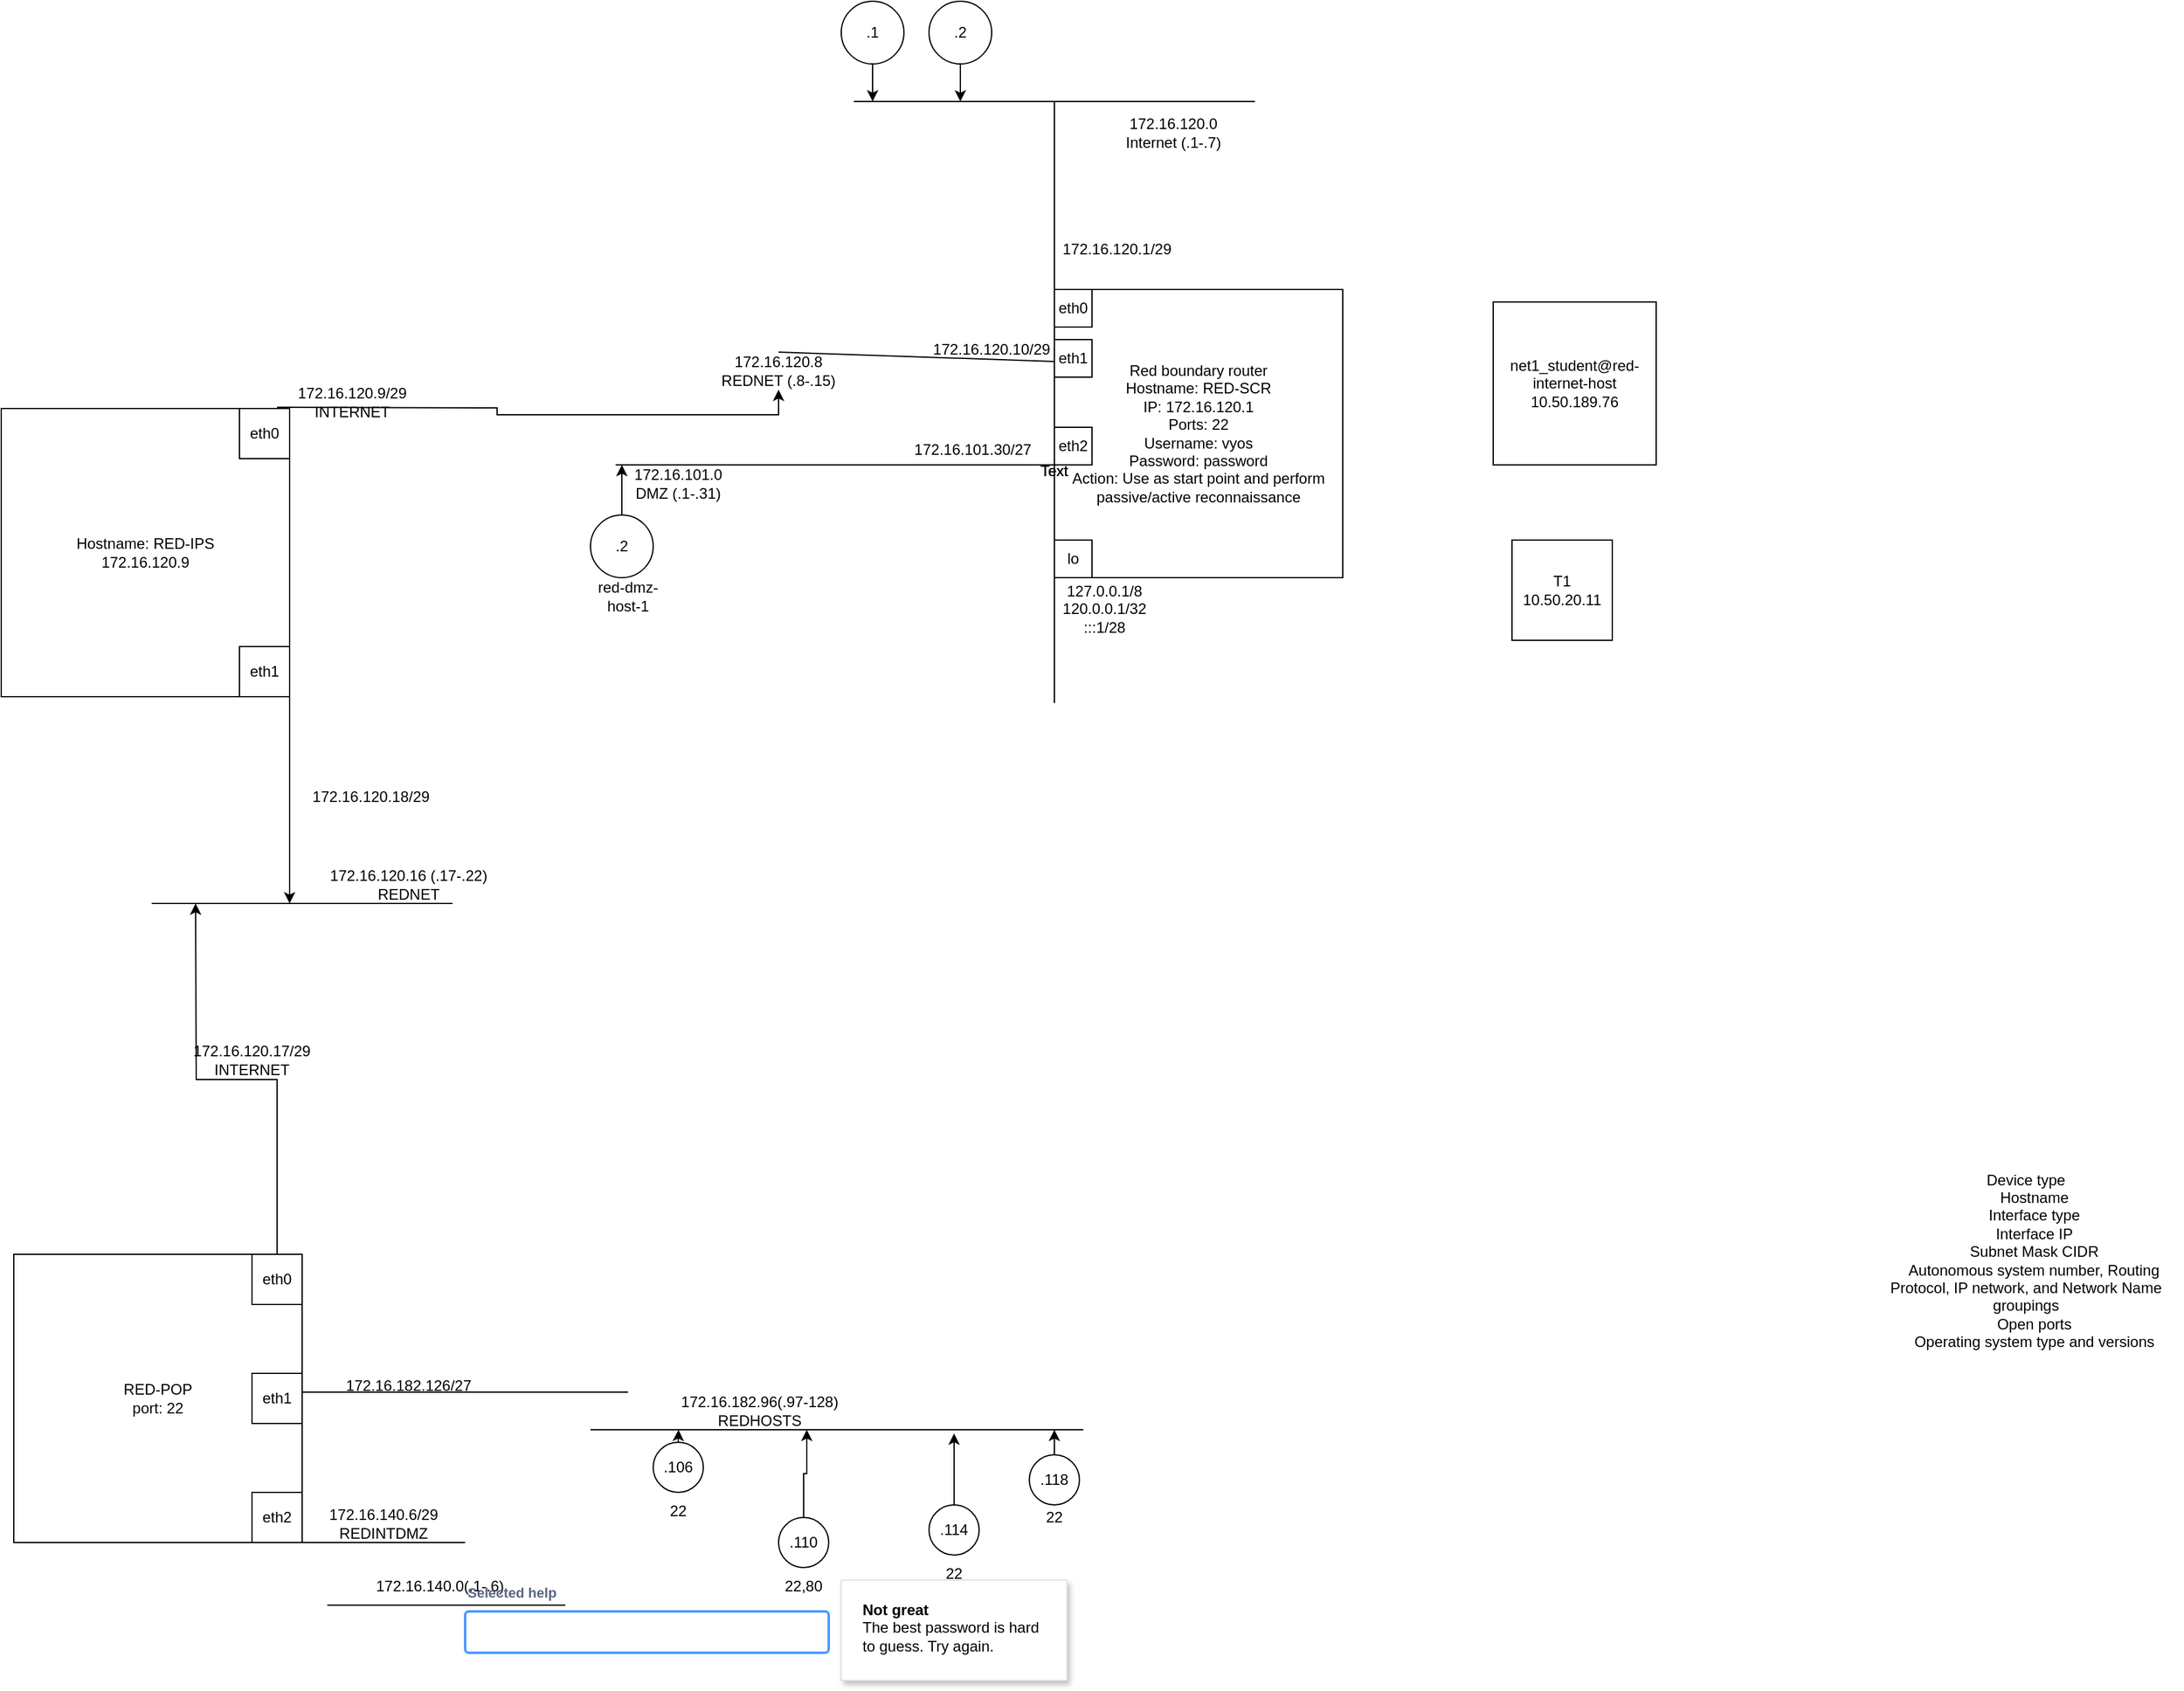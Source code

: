 <mxfile version="28.1.0">
  <diagram name="Page-1" id="rwGODxcroQpbOoM4j51V">
    <mxGraphModel dx="1420" dy="551" grid="1" gridSize="10" guides="1" tooltips="1" connect="1" arrows="1" fold="1" page="1" pageScale="1" pageWidth="850" pageHeight="1100" math="0" shadow="0">
      <root>
        <mxCell id="0" />
        <mxCell id="1" parent="0" />
        <mxCell id="C2pcxlZxwBUgvvPZfeJz-1" value="&lt;div&gt;net1_student@red-internet-host&lt;/div&gt;10.50.189.76" style="whiteSpace=wrap;html=1;aspect=fixed;" vertex="1" parent="1">
          <mxGeometry x="370" y="320" width="130" height="130" as="geometry" />
        </mxCell>
        <mxCell id="C2pcxlZxwBUgvvPZfeJz-4" value="&lt;div&gt;Device type&lt;/div&gt;&lt;div&gt;&amp;nbsp; &amp;nbsp; Hostname&lt;/div&gt;&lt;div&gt;&amp;nbsp; &amp;nbsp; Interface type&lt;/div&gt;&lt;div&gt;&amp;nbsp; &amp;nbsp; Interface IP&lt;/div&gt;&lt;div&gt;&amp;nbsp; &amp;nbsp; Subnet Mask CIDR&lt;/div&gt;&lt;div&gt;&amp;nbsp; &amp;nbsp; Autonomous system number, Routing Protocol, IP network, and Network Name groupings&lt;/div&gt;&lt;div&gt;&amp;nbsp; &amp;nbsp; Open ports&lt;/div&gt;&lt;div&gt;&amp;nbsp; &amp;nbsp; Operating system type and versions&lt;/div&gt;" style="text;html=1;align=center;verticalAlign=middle;whiteSpace=wrap;rounded=0;" vertex="1" parent="1">
          <mxGeometry x="670" y="1000" width="250" height="170" as="geometry" />
        </mxCell>
        <mxCell id="C2pcxlZxwBUgvvPZfeJz-5" value="T1&lt;div&gt;10.50.20.11&lt;/div&gt;" style="whiteSpace=wrap;html=1;aspect=fixed;" vertex="1" parent="1">
          <mxGeometry x="385" y="510" width="80" height="80" as="geometry" />
        </mxCell>
        <mxCell id="C2pcxlZxwBUgvvPZfeJz-7" value="Red boundary router&lt;div&gt;&lt;div&gt;Hostname: RED-SCR&lt;/div&gt;&lt;div&gt;IP: 172.16.120.1&lt;/div&gt;&lt;div&gt;Ports: 22&lt;/div&gt;&lt;div&gt;Username: vyos&lt;/div&gt;&lt;div&gt;Password: password&lt;/div&gt;&lt;div&gt;Action: Use as start point and perform passive/active reconnaissance&lt;/div&gt;&lt;/div&gt;" style="whiteSpace=wrap;html=1;aspect=fixed;" vertex="1" parent="1">
          <mxGeometry x="20" y="310" width="230" height="230" as="geometry" />
        </mxCell>
        <mxCell id="C2pcxlZxwBUgvvPZfeJz-8" value="" style="endArrow=none;html=1;rounded=0;" edge="1" parent="1">
          <mxGeometry width="50" height="50" relative="1" as="geometry">
            <mxPoint x="20" y="310" as="sourcePoint" />
            <mxPoint x="20" y="160" as="targetPoint" />
          </mxGeometry>
        </mxCell>
        <mxCell id="C2pcxlZxwBUgvvPZfeJz-9" value="" style="endArrow=none;html=1;rounded=0;entryX=0;entryY=0.25;entryDx=0;entryDy=0;" edge="1" parent="1" target="C2pcxlZxwBUgvvPZfeJz-7">
          <mxGeometry width="50" height="50" relative="1" as="geometry">
            <mxPoint x="-200" y="360" as="sourcePoint" />
            <mxPoint x="20" y="346.8" as="targetPoint" />
          </mxGeometry>
        </mxCell>
        <mxCell id="C2pcxlZxwBUgvvPZfeJz-10" value="" style="endArrow=none;html=1;rounded=0;" edge="1" parent="1">
          <mxGeometry width="50" height="50" relative="1" as="geometry">
            <mxPoint x="-330" y="450" as="sourcePoint" />
            <mxPoint x="20" y="450" as="targetPoint" />
          </mxGeometry>
        </mxCell>
        <mxCell id="C2pcxlZxwBUgvvPZfeJz-11" value="" style="endArrow=none;html=1;rounded=0;" edge="1" parent="1">
          <mxGeometry width="50" height="50" relative="1" as="geometry">
            <mxPoint x="20" y="640" as="sourcePoint" />
            <mxPoint x="20" y="490" as="targetPoint" />
          </mxGeometry>
        </mxCell>
        <mxCell id="C2pcxlZxwBUgvvPZfeJz-13" value="172.16.120.1/29&lt;div&gt;&lt;br&gt;&lt;/div&gt;" style="text;html=1;align=center;verticalAlign=middle;whiteSpace=wrap;rounded=0;" vertex="1" parent="1">
          <mxGeometry x="20" y="270" width="100" height="30" as="geometry" />
        </mxCell>
        <mxCell id="C2pcxlZxwBUgvvPZfeJz-14" value="172.16.120.10/29&lt;div&gt;&lt;br&gt;&lt;/div&gt;" style="text;html=1;align=center;verticalAlign=middle;whiteSpace=wrap;rounded=0;" vertex="1" parent="1">
          <mxGeometry x="-80" y="350" width="100" height="30" as="geometry" />
        </mxCell>
        <mxCell id="C2pcxlZxwBUgvvPZfeJz-15" value="172.16.101.30/27&lt;div&gt;&lt;br&gt;&lt;/div&gt;" style="text;html=1;align=center;verticalAlign=middle;whiteSpace=wrap;rounded=0;" vertex="1" parent="1">
          <mxGeometry x="-90" y="430" width="90" height="30" as="geometry" />
        </mxCell>
        <mxCell id="C2pcxlZxwBUgvvPZfeJz-18" value="127.0.0.1/8&lt;div&gt;120.0.0.1/32&lt;/div&gt;&lt;div&gt;:::1/28&lt;/div&gt;" style="text;html=1;align=center;verticalAlign=middle;whiteSpace=wrap;rounded=0;" vertex="1" parent="1">
          <mxGeometry x="30" y="550" width="60" height="30" as="geometry" />
        </mxCell>
        <mxCell id="C2pcxlZxwBUgvvPZfeJz-19" value="lo" style="rounded=0;whiteSpace=wrap;html=1;" vertex="1" parent="1">
          <mxGeometry x="20" y="510" width="30" height="30" as="geometry" />
        </mxCell>
        <mxCell id="C2pcxlZxwBUgvvPZfeJz-20" value="eth2" style="rounded=0;whiteSpace=wrap;html=1;" vertex="1" parent="1">
          <mxGeometry x="20" y="420" width="30" height="30" as="geometry" />
        </mxCell>
        <mxCell id="C2pcxlZxwBUgvvPZfeJz-21" value="eth1" style="rounded=0;whiteSpace=wrap;html=1;" vertex="1" parent="1">
          <mxGeometry x="20" y="350" width="30" height="30" as="geometry" />
        </mxCell>
        <mxCell id="C2pcxlZxwBUgvvPZfeJz-23" value="eth0" style="rounded=0;whiteSpace=wrap;html=1;" vertex="1" parent="1">
          <mxGeometry x="20" y="310" width="30" height="30" as="geometry" />
        </mxCell>
        <mxCell id="C2pcxlZxwBUgvvPZfeJz-24" value="" style="endArrow=none;html=1;rounded=0;" edge="1" parent="1">
          <mxGeometry width="50" height="50" relative="1" as="geometry">
            <mxPoint x="-140" y="160" as="sourcePoint" />
            <mxPoint x="180" y="160" as="targetPoint" />
          </mxGeometry>
        </mxCell>
        <mxCell id="C2pcxlZxwBUgvvPZfeJz-35" style="edgeStyle=orthogonalEdgeStyle;rounded=0;orthogonalLoop=1;jettySize=auto;html=1;exitX=0.5;exitY=1;exitDx=0;exitDy=0;" edge="1" parent="1" source="C2pcxlZxwBUgvvPZfeJz-27">
          <mxGeometry relative="1" as="geometry">
            <mxPoint x="-125" y="160" as="targetPoint" />
          </mxGeometry>
        </mxCell>
        <mxCell id="C2pcxlZxwBUgvvPZfeJz-27" value=".1" style="ellipse;whiteSpace=wrap;html=1;aspect=fixed;" vertex="1" parent="1">
          <mxGeometry x="-150" y="80" width="50" height="50" as="geometry" />
        </mxCell>
        <mxCell id="C2pcxlZxwBUgvvPZfeJz-36" style="edgeStyle=orthogonalEdgeStyle;rounded=0;orthogonalLoop=1;jettySize=auto;html=1;exitX=0.5;exitY=1;exitDx=0;exitDy=0;" edge="1" parent="1" source="C2pcxlZxwBUgvvPZfeJz-28">
          <mxGeometry relative="1" as="geometry">
            <mxPoint x="-55" y="160" as="targetPoint" />
          </mxGeometry>
        </mxCell>
        <mxCell id="C2pcxlZxwBUgvvPZfeJz-28" value=".2" style="ellipse;whiteSpace=wrap;html=1;aspect=fixed;" vertex="1" parent="1">
          <mxGeometry x="-80" y="80" width="50" height="50" as="geometry" />
        </mxCell>
        <mxCell id="C2pcxlZxwBUgvvPZfeJz-30" style="edgeStyle=orthogonalEdgeStyle;rounded=0;orthogonalLoop=1;jettySize=auto;html=1;exitX=1;exitY=0.5;exitDx=0;exitDy=0;" edge="1" parent="1" target="C2pcxlZxwBUgvvPZfeJz-53">
          <mxGeometry relative="1" as="geometry">
            <mxPoint x="-210" y="399" as="targetPoint" />
            <mxPoint x="-600" y="404" as="sourcePoint" />
          </mxGeometry>
        </mxCell>
        <mxCell id="C2pcxlZxwBUgvvPZfeJz-43" style="edgeStyle=orthogonalEdgeStyle;rounded=0;orthogonalLoop=1;jettySize=auto;html=1;exitX=0.5;exitY=0;exitDx=0;exitDy=0;" edge="1" parent="1" source="C2pcxlZxwBUgvvPZfeJz-37">
          <mxGeometry relative="1" as="geometry">
            <mxPoint x="-325" y="450" as="targetPoint" />
          </mxGeometry>
        </mxCell>
        <mxCell id="C2pcxlZxwBUgvvPZfeJz-37" value=".2" style="ellipse;whiteSpace=wrap;html=1;aspect=fixed;" vertex="1" parent="1">
          <mxGeometry x="-350" y="490" width="50" height="50" as="geometry" />
        </mxCell>
        <mxCell id="C2pcxlZxwBUgvvPZfeJz-49" value="Text" style="text;html=1;align=center;verticalAlign=middle;whiteSpace=wrap;rounded=0;" vertex="1" parent="1">
          <mxGeometry x="-10" y="440" width="60" height="30" as="geometry" />
        </mxCell>
        <mxCell id="C2pcxlZxwBUgvvPZfeJz-50" value="Text" style="text;html=1;align=center;verticalAlign=middle;whiteSpace=wrap;rounded=0;" vertex="1" parent="1">
          <mxGeometry x="-10" y="440" width="60" height="30" as="geometry" />
        </mxCell>
        <mxCell id="C2pcxlZxwBUgvvPZfeJz-51" value="Text" style="text;html=1;align=center;verticalAlign=middle;whiteSpace=wrap;rounded=0;" vertex="1" parent="1">
          <mxGeometry x="-10" y="440" width="60" height="30" as="geometry" />
        </mxCell>
        <mxCell id="C2pcxlZxwBUgvvPZfeJz-52" value="172.16.101.0 DMZ (.1-.31)" style="text;html=1;align=center;verticalAlign=middle;whiteSpace=wrap;rounded=0;" vertex="1" parent="1">
          <mxGeometry x="-330" y="450" width="100" height="30" as="geometry" />
        </mxCell>
        <mxCell id="C2pcxlZxwBUgvvPZfeJz-53" value="172.16.120.8&lt;div&gt;REDNET (.8-.15)&lt;/div&gt;" style="text;html=1;align=center;verticalAlign=middle;whiteSpace=wrap;rounded=0;" vertex="1" parent="1">
          <mxGeometry x="-250" y="360" width="100" height="30" as="geometry" />
        </mxCell>
        <mxCell id="C2pcxlZxwBUgvvPZfeJz-54" value="172.16.120.0&lt;div&gt;Internet (.1-.7)&lt;/div&gt;" style="text;html=1;align=center;verticalAlign=middle;whiteSpace=wrap;rounded=0;" vertex="1" parent="1">
          <mxGeometry x="60" y="170" width="110" height="30" as="geometry" />
        </mxCell>
        <mxCell id="C2pcxlZxwBUgvvPZfeJz-55" value="red-dmz-host-1" style="text;html=1;align=center;verticalAlign=middle;whiteSpace=wrap;rounded=0;" vertex="1" parent="1">
          <mxGeometry x="-350" y="540" width="60" height="30" as="geometry" />
        </mxCell>
        <mxCell id="C2pcxlZxwBUgvvPZfeJz-59" value="Hostname: RED-IPS&lt;div&gt;172.16.120.9&lt;/div&gt;" style="whiteSpace=wrap;html=1;aspect=fixed;" vertex="1" parent="1">
          <mxGeometry x="-820" y="405" width="230" height="230" as="geometry" />
        </mxCell>
        <mxCell id="C2pcxlZxwBUgvvPZfeJz-60" value="eth0" style="whiteSpace=wrap;html=1;aspect=fixed;" vertex="1" parent="1">
          <mxGeometry x="-630" y="405" width="40" height="40" as="geometry" />
        </mxCell>
        <mxCell id="C2pcxlZxwBUgvvPZfeJz-61" value="172.16.120.9/29&lt;div&gt;INTERNET&lt;/div&gt;" style="text;html=1;align=center;verticalAlign=middle;whiteSpace=wrap;rounded=0;" vertex="1" parent="1">
          <mxGeometry x="-590" y="370" width="100" height="60" as="geometry" />
        </mxCell>
        <mxCell id="C2pcxlZxwBUgvvPZfeJz-62" value="eth1" style="whiteSpace=wrap;html=1;aspect=fixed;" vertex="1" parent="1">
          <mxGeometry x="-630" y="595" width="40" height="40" as="geometry" />
        </mxCell>
        <mxCell id="C2pcxlZxwBUgvvPZfeJz-63" value="" style="endArrow=classic;html=1;rounded=0;" edge="1" parent="1">
          <mxGeometry width="50" height="50" relative="1" as="geometry">
            <mxPoint x="-590" y="630" as="sourcePoint" />
            <mxPoint x="-590" y="800" as="targetPoint" />
          </mxGeometry>
        </mxCell>
        <mxCell id="C2pcxlZxwBUgvvPZfeJz-64" value="172.16.120.18/29" style="text;html=1;align=center;verticalAlign=middle;whiteSpace=wrap;rounded=0;" vertex="1" parent="1">
          <mxGeometry x="-580" y="700" width="110" height="30" as="geometry" />
        </mxCell>
        <mxCell id="C2pcxlZxwBUgvvPZfeJz-66" value="" style="endArrow=none;html=1;rounded=0;" edge="1" parent="1">
          <mxGeometry width="50" height="50" relative="1" as="geometry">
            <mxPoint x="-700" y="800" as="sourcePoint" />
            <mxPoint x="-460" y="800" as="targetPoint" />
          </mxGeometry>
        </mxCell>
        <mxCell id="C2pcxlZxwBUgvvPZfeJz-67" value="172.16.120.16 (.17-.22)&lt;div&gt;REDNET&lt;/div&gt;" style="text;html=1;align=center;verticalAlign=middle;whiteSpace=wrap;rounded=0;" vertex="1" parent="1">
          <mxGeometry x="-560" y="770" width="130" height="30" as="geometry" />
        </mxCell>
        <mxCell id="C2pcxlZxwBUgvvPZfeJz-69" style="edgeStyle=orthogonalEdgeStyle;rounded=0;orthogonalLoop=1;jettySize=auto;html=1;exitX=0.5;exitY=0;exitDx=0;exitDy=0;" edge="1" parent="1" source="C2pcxlZxwBUgvvPZfeJz-73">
          <mxGeometry relative="1" as="geometry">
            <mxPoint x="-665" y="800" as="targetPoint" />
            <mxPoint x="-485" y="860" as="sourcePoint" />
          </mxGeometry>
        </mxCell>
        <mxCell id="C2pcxlZxwBUgvvPZfeJz-70" value="RED-POP" style="text;html=1;align=center;verticalAlign=middle;whiteSpace=wrap;rounded=0;" vertex="1" parent="1">
          <mxGeometry x="-740" y="1120" width="60" height="30" as="geometry" />
        </mxCell>
        <mxCell id="C2pcxlZxwBUgvvPZfeJz-71" value="RED-POP&lt;div&gt;port: 22&lt;/div&gt;" style="whiteSpace=wrap;html=1;aspect=fixed;" vertex="1" parent="1">
          <mxGeometry x="-810" y="1080" width="230" height="230" as="geometry" />
        </mxCell>
        <mxCell id="C2pcxlZxwBUgvvPZfeJz-73" value="eth0" style="whiteSpace=wrap;html=1;aspect=fixed;" vertex="1" parent="1">
          <mxGeometry x="-620" y="1080" width="40" height="40" as="geometry" />
        </mxCell>
        <mxCell id="C2pcxlZxwBUgvvPZfeJz-74" value="172.16.120.17/29&lt;div&gt;INTERNET&lt;/div&gt;" style="text;html=1;align=center;verticalAlign=middle;whiteSpace=wrap;rounded=0;" vertex="1" parent="1">
          <mxGeometry x="-650" y="910" width="60" height="30" as="geometry" />
        </mxCell>
        <mxCell id="C2pcxlZxwBUgvvPZfeJz-75" value="eth1" style="whiteSpace=wrap;html=1;aspect=fixed;" vertex="1" parent="1">
          <mxGeometry x="-620" y="1175" width="40" height="40" as="geometry" />
        </mxCell>
        <mxCell id="C2pcxlZxwBUgvvPZfeJz-76" value="eth2" style="whiteSpace=wrap;html=1;aspect=fixed;" vertex="1" parent="1">
          <mxGeometry x="-620" y="1270" width="40" height="40" as="geometry" />
        </mxCell>
        <mxCell id="C2pcxlZxwBUgvvPZfeJz-77" value="" style="endArrow=none;html=1;rounded=0;" edge="1" parent="1">
          <mxGeometry width="50" height="50" relative="1" as="geometry">
            <mxPoint x="-580" y="1190" as="sourcePoint" />
            <mxPoint x="-320" y="1190" as="targetPoint" />
          </mxGeometry>
        </mxCell>
        <mxCell id="C2pcxlZxwBUgvvPZfeJz-78" value="" style="endArrow=none;html=1;rounded=0;" edge="1" parent="1">
          <mxGeometry width="50" height="50" relative="1" as="geometry">
            <mxPoint x="-580" y="1310" as="sourcePoint" />
            <mxPoint x="-450" y="1310" as="targetPoint" />
          </mxGeometry>
        </mxCell>
        <mxCell id="C2pcxlZxwBUgvvPZfeJz-79" value="172.16.140.6/29&lt;div&gt;REDINTDMZ&lt;/div&gt;" style="text;html=1;align=center;verticalAlign=middle;whiteSpace=wrap;rounded=0;" vertex="1" parent="1">
          <mxGeometry x="-560" y="1280" width="90" height="30" as="geometry" />
        </mxCell>
        <mxCell id="C2pcxlZxwBUgvvPZfeJz-80" value="172.16.182.126/27" style="text;html=1;align=center;verticalAlign=middle;whiteSpace=wrap;rounded=0;" vertex="1" parent="1">
          <mxGeometry x="-550" y="1170" width="110" height="30" as="geometry" />
        </mxCell>
        <mxCell id="C2pcxlZxwBUgvvPZfeJz-81" value="" style="endArrow=none;html=1;rounded=0;" edge="1" parent="1">
          <mxGeometry width="50" height="50" relative="1" as="geometry">
            <mxPoint x="-350" y="1220" as="sourcePoint" />
            <mxPoint x="43.077" y="1220" as="targetPoint" />
          </mxGeometry>
        </mxCell>
        <mxCell id="C2pcxlZxwBUgvvPZfeJz-82" value="" style="endArrow=none;html=1;rounded=0;" edge="1" parent="1">
          <mxGeometry width="50" height="50" relative="1" as="geometry">
            <mxPoint x="-560" y="1360" as="sourcePoint" />
            <mxPoint x="-370" y="1360" as="targetPoint" />
          </mxGeometry>
        </mxCell>
        <mxCell id="C2pcxlZxwBUgvvPZfeJz-83" value="172.16.182.96(.97-128) REDHOSTS" style="text;html=1;align=center;verticalAlign=middle;whiteSpace=wrap;rounded=0;" vertex="1" parent="1">
          <mxGeometry x="-290" y="1190" width="150" height="30" as="geometry" />
        </mxCell>
        <mxCell id="C2pcxlZxwBUgvvPZfeJz-84" value="172.16.140.0(.1-.6)" style="text;html=1;align=center;verticalAlign=middle;whiteSpace=wrap;rounded=0;" vertex="1" parent="1">
          <mxGeometry x="-500" y="1330" width="60" height="30" as="geometry" />
        </mxCell>
        <mxCell id="C2pcxlZxwBUgvvPZfeJz-85" value=".106" style="ellipse;whiteSpace=wrap;html=1;aspect=fixed;" vertex="1" parent="1">
          <mxGeometry x="-300" y="1230" width="40" height="40" as="geometry" />
        </mxCell>
        <mxCell id="C2pcxlZxwBUgvvPZfeJz-87" value=".110" style="ellipse;whiteSpace=wrap;html=1;aspect=fixed;" vertex="1" parent="1">
          <mxGeometry x="-200" y="1290" width="40" height="40" as="geometry" />
        </mxCell>
        <mxCell id="C2pcxlZxwBUgvvPZfeJz-88" value=".114" style="ellipse;whiteSpace=wrap;html=1;aspect=fixed;" vertex="1" parent="1">
          <mxGeometry x="-80" y="1280" width="40" height="40" as="geometry" />
        </mxCell>
        <mxCell id="C2pcxlZxwBUgvvPZfeJz-93" style="edgeStyle=orthogonalEdgeStyle;rounded=0;orthogonalLoop=1;jettySize=auto;html=1;exitX=0.5;exitY=0;exitDx=0;exitDy=0;" edge="1" parent="1" source="C2pcxlZxwBUgvvPZfeJz-89">
          <mxGeometry relative="1" as="geometry">
            <mxPoint x="20" y="1220" as="targetPoint" />
          </mxGeometry>
        </mxCell>
        <mxCell id="C2pcxlZxwBUgvvPZfeJz-89" value=".118" style="ellipse;whiteSpace=wrap;html=1;aspect=fixed;" vertex="1" parent="1">
          <mxGeometry y="1240" width="40" height="40" as="geometry" />
        </mxCell>
        <mxCell id="C2pcxlZxwBUgvvPZfeJz-90" style="edgeStyle=orthogonalEdgeStyle;rounded=0;orthogonalLoop=1;jettySize=auto;html=1;exitX=0.5;exitY=0;exitDx=0;exitDy=0;entryX=0.068;entryY=1;entryDx=0;entryDy=0;entryPerimeter=0;" edge="1" parent="1" source="C2pcxlZxwBUgvvPZfeJz-85" target="C2pcxlZxwBUgvvPZfeJz-83">
          <mxGeometry relative="1" as="geometry" />
        </mxCell>
        <mxCell id="C2pcxlZxwBUgvvPZfeJz-91" style="edgeStyle=orthogonalEdgeStyle;rounded=0;orthogonalLoop=1;jettySize=auto;html=1;exitX=0.5;exitY=0;exitDx=0;exitDy=0;entryX=0.75;entryY=1;entryDx=0;entryDy=0;" edge="1" parent="1" source="C2pcxlZxwBUgvvPZfeJz-87" target="C2pcxlZxwBUgvvPZfeJz-83">
          <mxGeometry relative="1" as="geometry" />
        </mxCell>
        <mxCell id="C2pcxlZxwBUgvvPZfeJz-92" style="edgeStyle=orthogonalEdgeStyle;rounded=0;orthogonalLoop=1;jettySize=auto;html=1;exitX=0.5;exitY=0;exitDx=0;exitDy=0;" edge="1" parent="1" source="C2pcxlZxwBUgvvPZfeJz-88">
          <mxGeometry relative="1" as="geometry">
            <mxPoint x="-60" y="1223" as="targetPoint" />
          </mxGeometry>
        </mxCell>
        <mxCell id="C2pcxlZxwBUgvvPZfeJz-95" value="22" style="text;html=1;align=center;verticalAlign=middle;whiteSpace=wrap;rounded=0;" vertex="1" parent="1">
          <mxGeometry x="-310" y="1270" width="60" height="30" as="geometry" />
        </mxCell>
        <mxCell id="C2pcxlZxwBUgvvPZfeJz-96" value="22,80" style="text;html=1;align=center;verticalAlign=middle;whiteSpace=wrap;rounded=0;" vertex="1" parent="1">
          <mxGeometry x="-210" y="1330" width="60" height="30" as="geometry" />
        </mxCell>
        <mxCell id="C2pcxlZxwBUgvvPZfeJz-97" value="22" style="text;html=1;align=center;verticalAlign=middle;whiteSpace=wrap;rounded=0;" vertex="1" parent="1">
          <mxGeometry x="-90" y="1320" width="60" height="30" as="geometry" />
        </mxCell>
        <mxCell id="C2pcxlZxwBUgvvPZfeJz-98" value="22" style="text;html=1;align=center;verticalAlign=middle;whiteSpace=wrap;rounded=0;" vertex="1" parent="1">
          <mxGeometry x="-10" y="1275" width="60" height="30" as="geometry" />
        </mxCell>
        <mxCell id="C2pcxlZxwBUgvvPZfeJz-99" value="Selected help" style="fillColor=none;strokeColor=none;html=1;fontSize=11;fontStyle=0;align=left;fontColor=#596780;fontStyle=1;fontSize=11" vertex="1" parent="1">
          <mxGeometry x="-450" y="1340" width="240" height="20" as="geometry" />
        </mxCell>
        <mxCell id="C2pcxlZxwBUgvvPZfeJz-100" value="" style="rounded=1;arcSize=9;fillColor=#ffffff;align=left;spacingLeft=5;strokeColor=#4C9AFF;html=1;strokeWidth=2;fontSize=12" vertex="1" parent="1">
          <mxGeometry x="-450" y="1365" width="290" height="33" as="geometry" />
        </mxCell>
        <mxCell id="C2pcxlZxwBUgvvPZfeJz-101" value="&lt;b&gt;Not great&lt;/b&gt;&lt;div&gt;The best password is hard to guess. Try again.&lt;/div&gt;" style="html=1;rounded=1;strokeColor=#DFE1E5;fontSize=12;align=left;shadow=1;arcSize=1;whiteSpace=wrap;verticalAlign=top;spacingLeft=15;spacingRight=15;spacingTop=10" vertex="1" parent="1">
          <mxGeometry x="-150" y="1340" width="180" height="80" as="geometry" />
        </mxCell>
      </root>
    </mxGraphModel>
  </diagram>
</mxfile>
